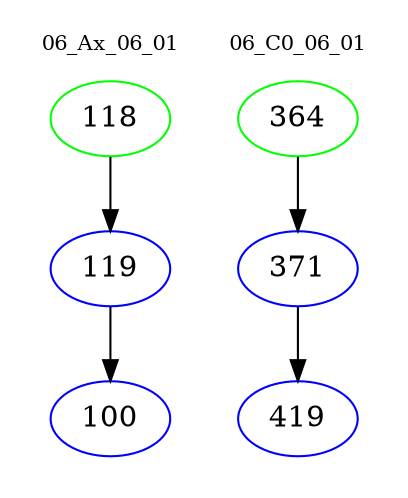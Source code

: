 digraph{
subgraph cluster_0 {
color = white
label = "06_Ax_06_01";
fontsize=10;
T0_118 [label="118", color="green"]
T0_118 -> T0_119 [color="black"]
T0_119 [label="119", color="blue"]
T0_119 -> T0_100 [color="black"]
T0_100 [label="100", color="blue"]
}
subgraph cluster_1 {
color = white
label = "06_C0_06_01";
fontsize=10;
T1_364 [label="364", color="green"]
T1_364 -> T1_371 [color="black"]
T1_371 [label="371", color="blue"]
T1_371 -> T1_419 [color="black"]
T1_419 [label="419", color="blue"]
}
}

